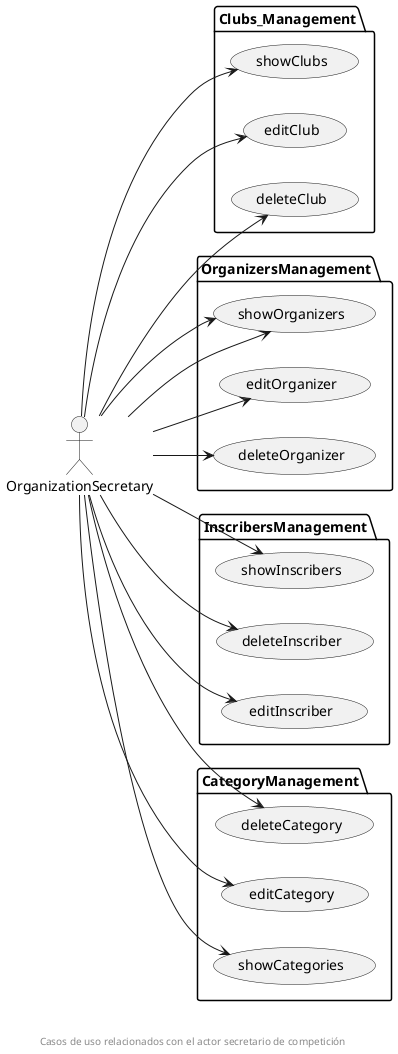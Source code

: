@startuml

left to right direction

package Clubs_Management {
    usecase showClubs
    usecase editClub
    usecase deleteClub
}

package OrganizersManagement {
  usecase showOrganizers
  usecase editOrganizer
  usecase deleteOrganizer
}

package InscribersManagement {
  usecase showInscribers
  usecase deleteInscriber
  usecase editInscriber
}

package CategoryManagement {
  usecase deleteCategory
  usecase editCategory
  usecase showCategories
}

OrganizationSecretary --> showClubs
OrganizationSecretary --> editClub
OrganizationSecretary --> deleteClub

OrganizationSecretary --> showOrganizers
OrganizationSecretary --> editOrganizer
OrganizationSecretary --> deleteOrganizer
OrganizationSecretary --> showOrganizers

OrganizationSecretary --> deleteInscriber
OrganizationSecretary --> editInscriber
OrganizationSecretary --> showInscribers

OrganizationSecretary --> deleteCategory
OrganizationSecretary --> editCategory
OrganizationSecretary --> showCategories

footer \n\nCasos de uso relacionados con el actor secretario de competición
@enduml